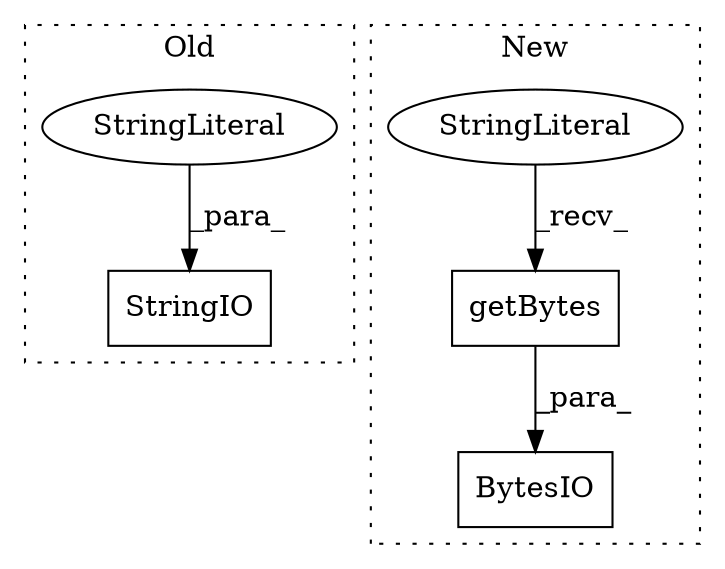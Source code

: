 digraph G {
subgraph cluster0 {
1 [label="StringIO" a="32" s="1199,1221" l="9,1" shape="box"];
5 [label="StringLiteral" a="45" s="1208" l="13" shape="ellipse"];
label = "Old";
style="dotted";
}
subgraph cluster1 {
2 [label="getBytes" a="32" s="1260" l="10" shape="box"];
3 [label="StringLiteral" a="45" s="1246" l="13" shape="ellipse"];
4 [label="BytesIO" a="32" s="1238,1270" l="8,1" shape="box"];
label = "New";
style="dotted";
}
2 -> 4 [label="_para_"];
3 -> 2 [label="_recv_"];
5 -> 1 [label="_para_"];
}